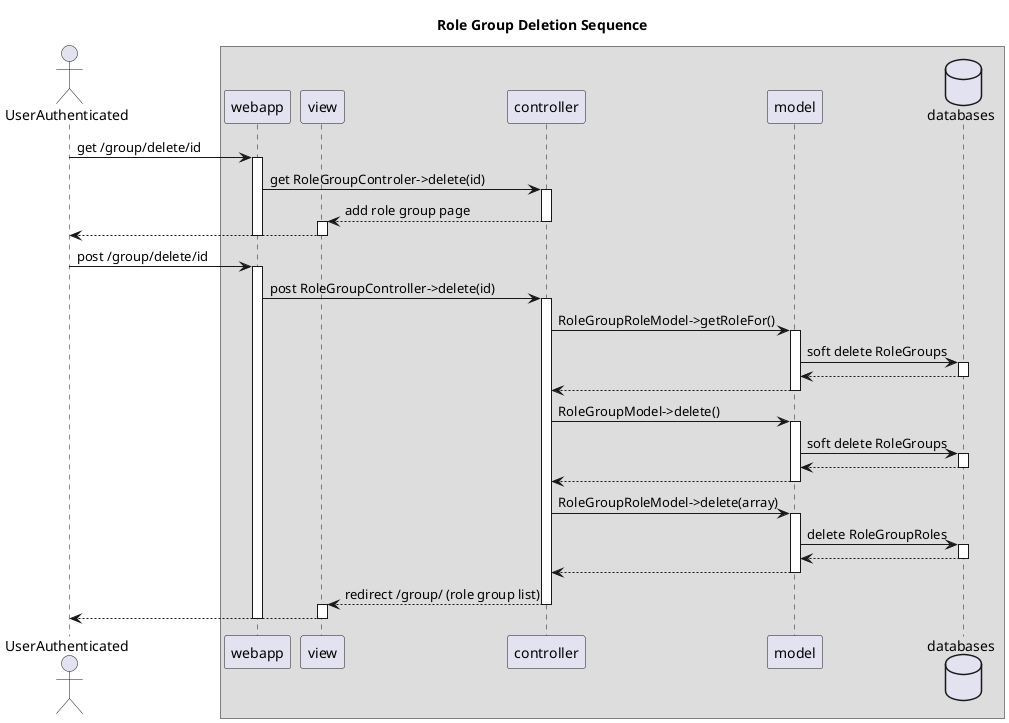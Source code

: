 @startuml

title **Role Group Deletion Sequence**

actor  UserAuthenticated as user
box
participant webapp
participant view
participant controller
participant model
database databases
end box

skinparam BoxPadding 80


user -> webapp ++ : get /group/delete/id
webapp -> controller ++ : get RoleGroupControler->delete(id)
controller --> view -- : add role group page
activate view
view --> user --
webapp --



user -> webapp ++ : post /group/delete/id

webapp -> controller ++ : post RoleGroupController->delete(id)

controller -> model ++  : RoleGroupRoleModel->getRoleFor()
model -> databases ++ : soft delete RoleGroups
return
return

controller -> model ++  : RoleGroupModel->delete()
model -> databases ++ : soft delete RoleGroups
return
return

controller -> model ++ : RoleGroupRoleModel->delete(array)
model -> databases ++ : delete RoleGroupRoles
return
return

controller --> view -- : redirect /group/ (role group list)
activate view
view --> user --
webapp --

@enduml